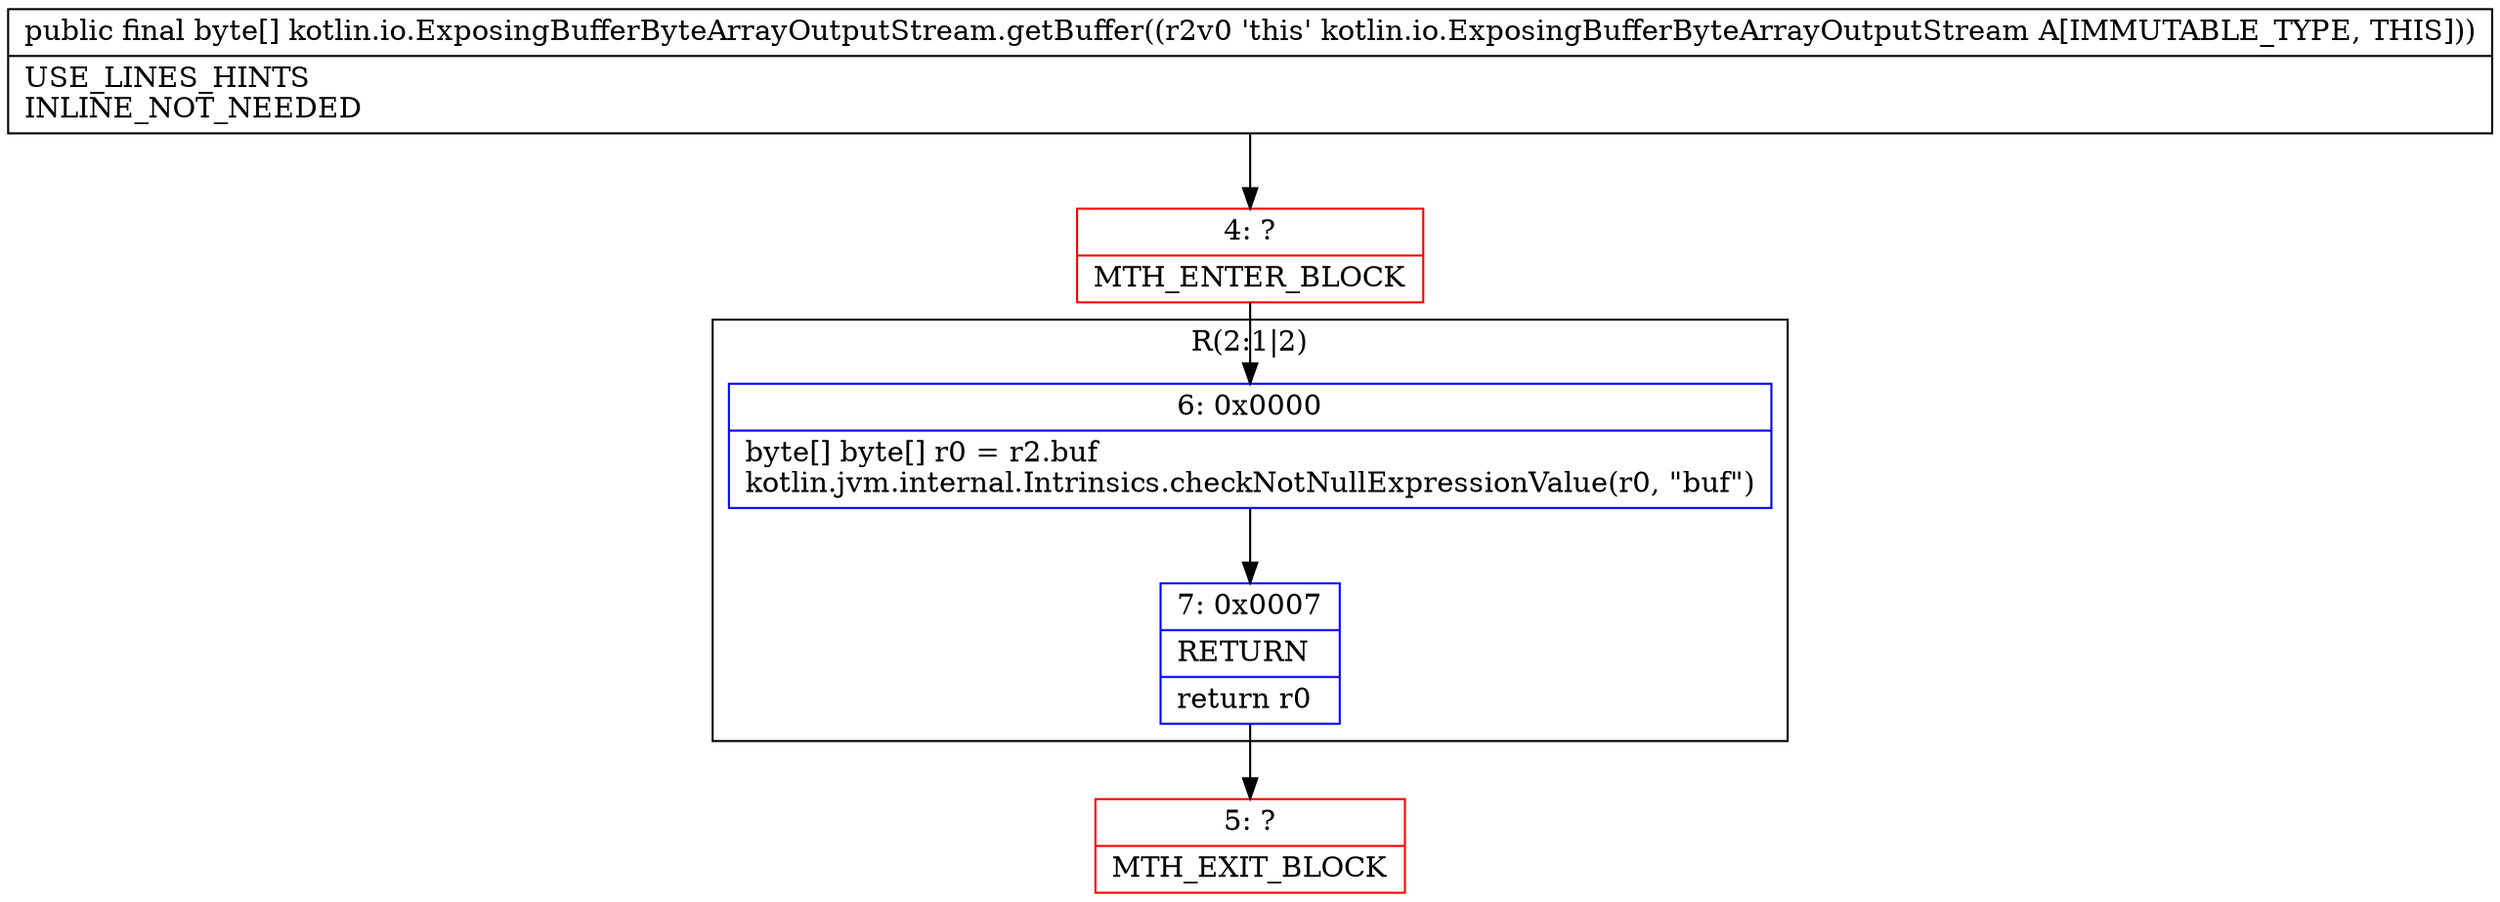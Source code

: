 digraph "CFG forkotlin.io.ExposingBufferByteArrayOutputStream.getBuffer()[B" {
subgraph cluster_Region_1171772980 {
label = "R(2:1|2)";
node [shape=record,color=blue];
Node_6 [shape=record,label="{6\:\ 0x0000|byte[] byte[] r0 = r2.buf\lkotlin.jvm.internal.Intrinsics.checkNotNullExpressionValue(r0, \"buf\")\l}"];
Node_7 [shape=record,label="{7\:\ 0x0007|RETURN\l|return r0\l}"];
}
Node_4 [shape=record,color=red,label="{4\:\ ?|MTH_ENTER_BLOCK\l}"];
Node_5 [shape=record,color=red,label="{5\:\ ?|MTH_EXIT_BLOCK\l}"];
MethodNode[shape=record,label="{public final byte[] kotlin.io.ExposingBufferByteArrayOutputStream.getBuffer((r2v0 'this' kotlin.io.ExposingBufferByteArrayOutputStream A[IMMUTABLE_TYPE, THIS]))  | USE_LINES_HINTS\lINLINE_NOT_NEEDED\l}"];
MethodNode -> Node_4;Node_6 -> Node_7;
Node_7 -> Node_5;
Node_4 -> Node_6;
}

